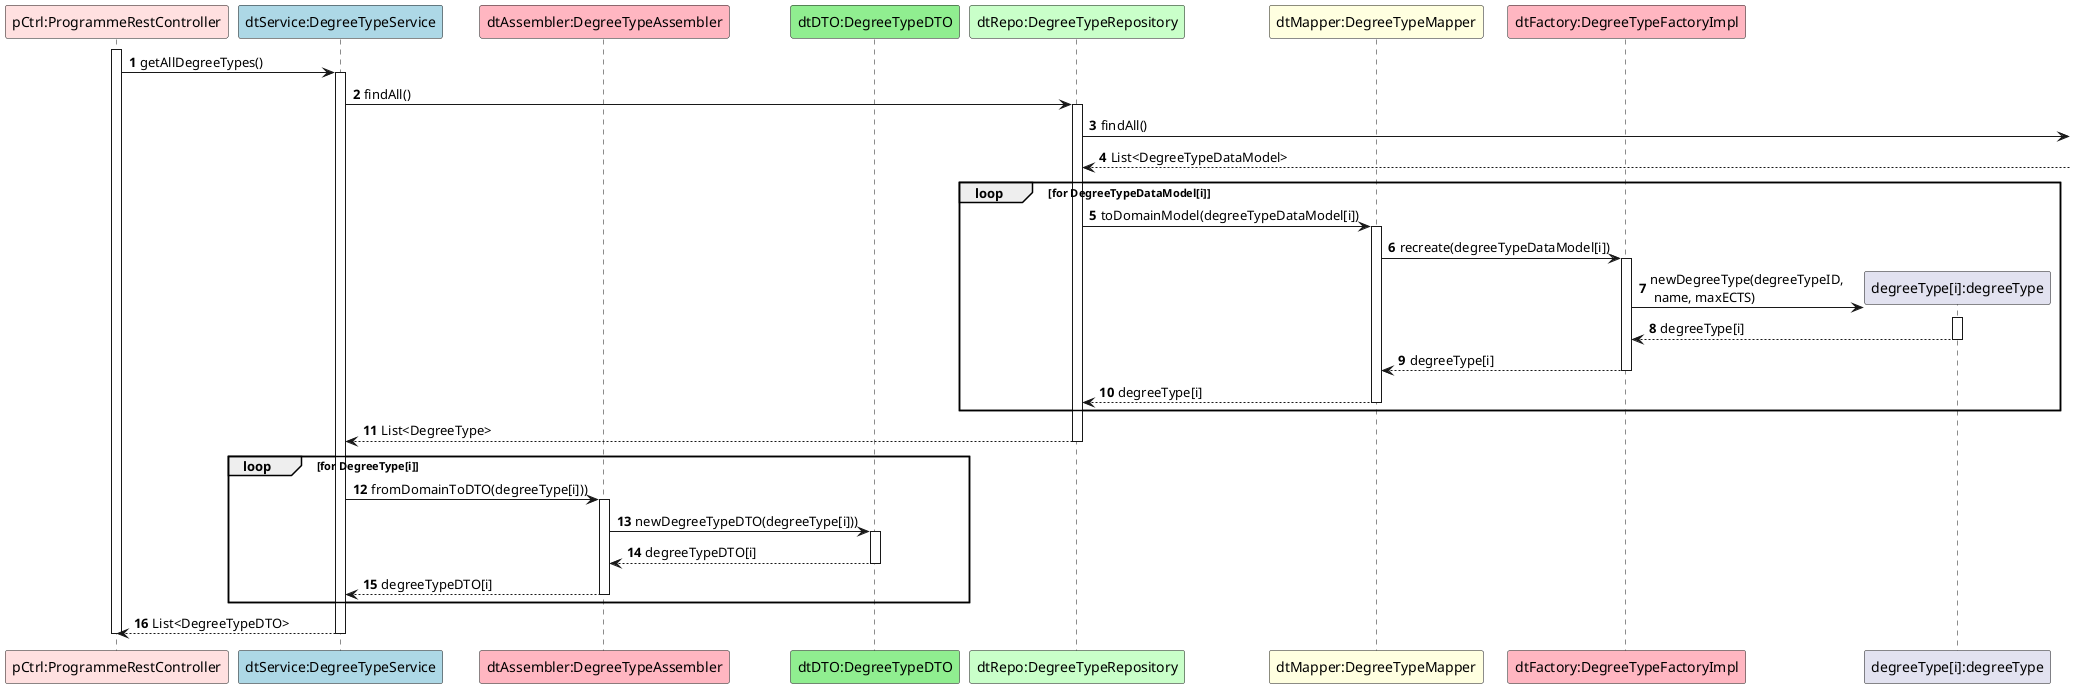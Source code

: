 @startuml
autonumber

participant "pCtrl:ProgrammeRestController" as C #implementation
participant "dtService:DegreeTypeService" as DTS #lightblue
participant "dtAssembler:DegreeTypeAssembler" as DTA #lightpink
participant "dtDTO:DegreeTypeDTO" as DTDTO #lightgreen
participant "dtRepo:DegreeTypeRepository" as DTR #technology
participant "dtMapper:DegreeTypeMapper" as M #lightyellow
participant "dtFactory:DegreeTypeFactoryImpl" as F #lightpink
participant "degreeType[i]:degreeType" as DT

activate C
C -> DTS ++: getAllDegreeTypes()

DTS -> DTR ++: findAll()

DTR -> : findAll()
DTR <-- : List<DegreeTypeDataModel>

loop for DegreeTypeDataModel[i]
DTR -> M ++: toDomainModel(degreeTypeDataModel[i])
M -> F ++: recreate(degreeTypeDataModel[i])
F -> DT**: newDegreeType(degreeTypeID, \n name, maxECTS)
activate DT
DT --> F --: degreeType[i]
F --> M --: degreeType[i]
M --> DTR --: degreeType[i]
end

DTR --> DTS --: List<DegreeType>
loop for DegreeType[i]
DTS -> DTA ++ :fromDomainToDTO(degreeType[i]))
DTA -> DTDTO ++: newDegreeTypeDTO(degreeType[i]))
DTDTO --> DTA --: degreeTypeDTO[i]
DTA --> DTS --: degreeTypeDTO[i]
end
DTS --> C --: List<DegreeTypeDTO>
deactivate C

@enduml